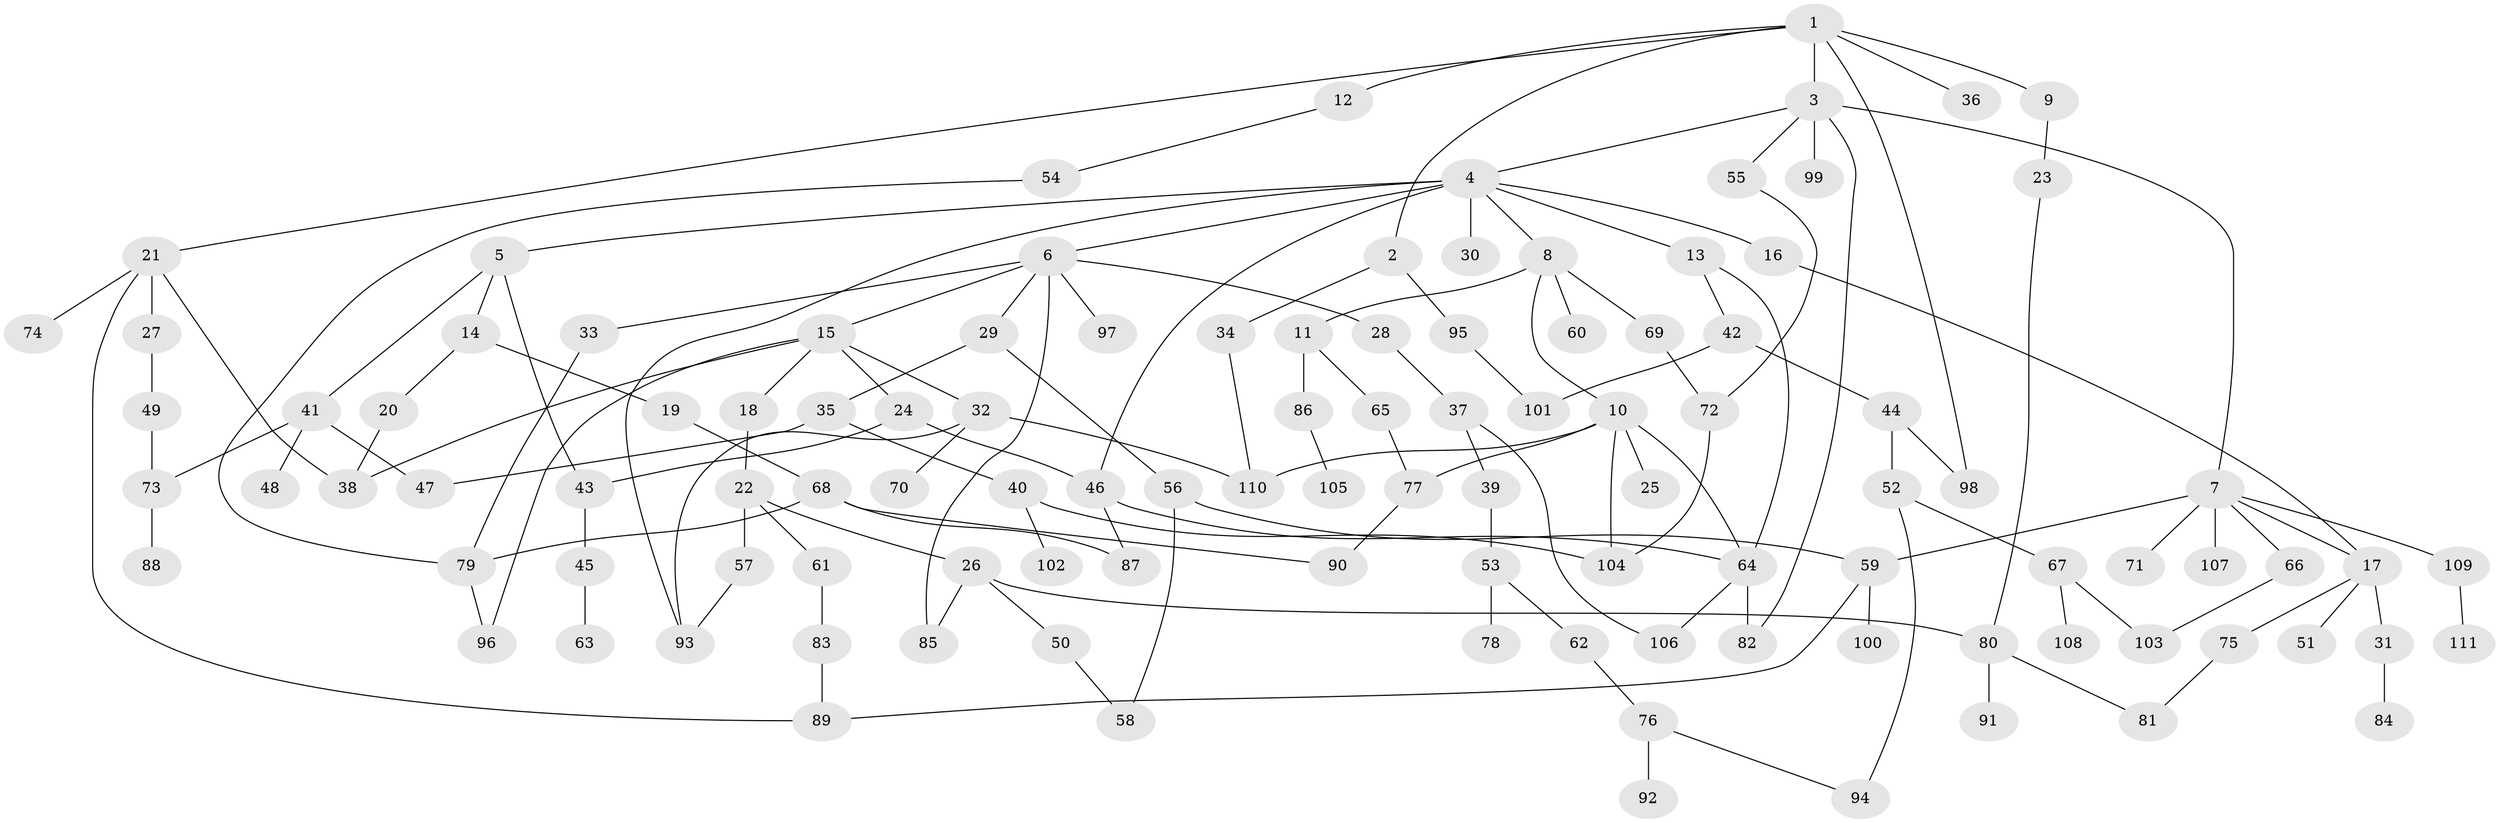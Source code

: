 // Generated by graph-tools (version 1.1) at 2025/10/02/27/25 16:10:50]
// undirected, 111 vertices, 145 edges
graph export_dot {
graph [start="1"]
  node [color=gray90,style=filled];
  1;
  2;
  3;
  4;
  5;
  6;
  7;
  8;
  9;
  10;
  11;
  12;
  13;
  14;
  15;
  16;
  17;
  18;
  19;
  20;
  21;
  22;
  23;
  24;
  25;
  26;
  27;
  28;
  29;
  30;
  31;
  32;
  33;
  34;
  35;
  36;
  37;
  38;
  39;
  40;
  41;
  42;
  43;
  44;
  45;
  46;
  47;
  48;
  49;
  50;
  51;
  52;
  53;
  54;
  55;
  56;
  57;
  58;
  59;
  60;
  61;
  62;
  63;
  64;
  65;
  66;
  67;
  68;
  69;
  70;
  71;
  72;
  73;
  74;
  75;
  76;
  77;
  78;
  79;
  80;
  81;
  82;
  83;
  84;
  85;
  86;
  87;
  88;
  89;
  90;
  91;
  92;
  93;
  94;
  95;
  96;
  97;
  98;
  99;
  100;
  101;
  102;
  103;
  104;
  105;
  106;
  107;
  108;
  109;
  110;
  111;
  1 -- 2;
  1 -- 3;
  1 -- 9;
  1 -- 12;
  1 -- 21;
  1 -- 36;
  1 -- 98;
  2 -- 34;
  2 -- 95;
  3 -- 4;
  3 -- 7;
  3 -- 55;
  3 -- 99;
  3 -- 82;
  4 -- 5;
  4 -- 6;
  4 -- 8;
  4 -- 13;
  4 -- 16;
  4 -- 30;
  4 -- 93;
  4 -- 46;
  5 -- 14;
  5 -- 41;
  5 -- 43;
  6 -- 15;
  6 -- 28;
  6 -- 29;
  6 -- 33;
  6 -- 85;
  6 -- 97;
  7 -- 59;
  7 -- 66;
  7 -- 71;
  7 -- 107;
  7 -- 109;
  7 -- 17;
  8 -- 10;
  8 -- 11;
  8 -- 60;
  8 -- 69;
  9 -- 23;
  10 -- 25;
  10 -- 77;
  10 -- 64;
  10 -- 110;
  10 -- 104;
  11 -- 65;
  11 -- 86;
  12 -- 54;
  13 -- 42;
  13 -- 64;
  14 -- 19;
  14 -- 20;
  15 -- 18;
  15 -- 24;
  15 -- 32;
  15 -- 38;
  15 -- 96;
  16 -- 17;
  17 -- 31;
  17 -- 51;
  17 -- 75;
  18 -- 22;
  19 -- 68;
  20 -- 38;
  21 -- 27;
  21 -- 74;
  21 -- 89;
  21 -- 38;
  22 -- 26;
  22 -- 57;
  22 -- 61;
  23 -- 80;
  24 -- 43;
  24 -- 46;
  26 -- 50;
  26 -- 80;
  26 -- 85;
  27 -- 49;
  28 -- 37;
  29 -- 35;
  29 -- 56;
  31 -- 84;
  32 -- 70;
  32 -- 110;
  32 -- 93;
  33 -- 79;
  34 -- 110;
  35 -- 40;
  35 -- 47;
  37 -- 39;
  37 -- 106;
  39 -- 53;
  40 -- 102;
  40 -- 104;
  41 -- 48;
  41 -- 73;
  41 -- 47;
  42 -- 44;
  42 -- 101;
  43 -- 45;
  44 -- 52;
  44 -- 98;
  45 -- 63;
  46 -- 64;
  46 -- 87;
  49 -- 73;
  50 -- 58;
  52 -- 67;
  52 -- 94;
  53 -- 62;
  53 -- 78;
  54 -- 79;
  55 -- 72;
  56 -- 58;
  56 -- 59;
  57 -- 93;
  59 -- 89;
  59 -- 100;
  61 -- 83;
  62 -- 76;
  64 -- 82;
  64 -- 106;
  65 -- 77;
  66 -- 103;
  67 -- 103;
  67 -- 108;
  68 -- 79;
  68 -- 90;
  68 -- 87;
  69 -- 72;
  72 -- 104;
  73 -- 88;
  75 -- 81;
  76 -- 92;
  76 -- 94;
  77 -- 90;
  79 -- 96;
  80 -- 91;
  80 -- 81;
  83 -- 89;
  86 -- 105;
  95 -- 101;
  109 -- 111;
}
